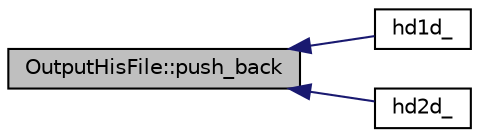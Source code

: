 digraph "OutputHisFile::push_back"
{
  edge [fontname="Helvetica",fontsize="10",labelfontname="Helvetica",labelfontsize="10"];
  node [fontname="Helvetica",fontsize="10",shape=record];
  rankdir="LR";
  Node1 [label="OutputHisFile::push_back",height=0.2,width=0.4,color="black", fillcolor="grey75", style="filled", fontcolor="black"];
  Node1 -> Node2 [dir="back",color="midnightblue",fontsize="10",style="solid",fontname="Helvetica"];
  Node2 [label="hd1d_",height=0.2,width=0.4,color="black", fillcolor="white", style="filled",URL="$d7/de4/_his_file_8cpp.html#a7585a1486d4875642022aa0e56d93ce6",tooltip="Create a DAMM 1D histogram (implemented for backwards compatibility) "];
  Node1 -> Node3 [dir="back",color="midnightblue",fontsize="10",style="solid",fontname="Helvetica"];
  Node3 [label="hd2d_",height=0.2,width=0.4,color="black", fillcolor="white", style="filled",URL="$d7/de4/_his_file_8cpp.html#a0ba07fca771952ece249c8fb640b12e1",tooltip="Create a DAMM 2D histogram (implemented for backwards compatibility) "];
}

